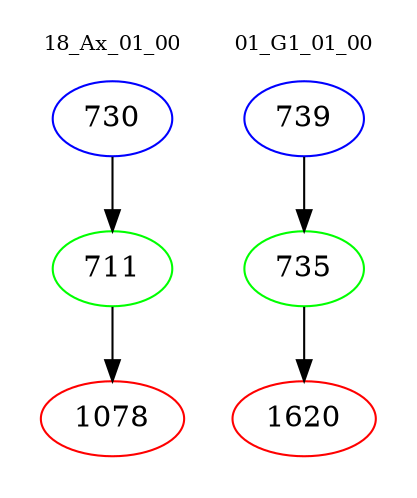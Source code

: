 digraph{
subgraph cluster_0 {
color = white
label = "18_Ax_01_00";
fontsize=10;
T0_730 [label="730", color="blue"]
T0_730 -> T0_711 [color="black"]
T0_711 [label="711", color="green"]
T0_711 -> T0_1078 [color="black"]
T0_1078 [label="1078", color="red"]
}
subgraph cluster_1 {
color = white
label = "01_G1_01_00";
fontsize=10;
T1_739 [label="739", color="blue"]
T1_739 -> T1_735 [color="black"]
T1_735 [label="735", color="green"]
T1_735 -> T1_1620 [color="black"]
T1_1620 [label="1620", color="red"]
}
}
